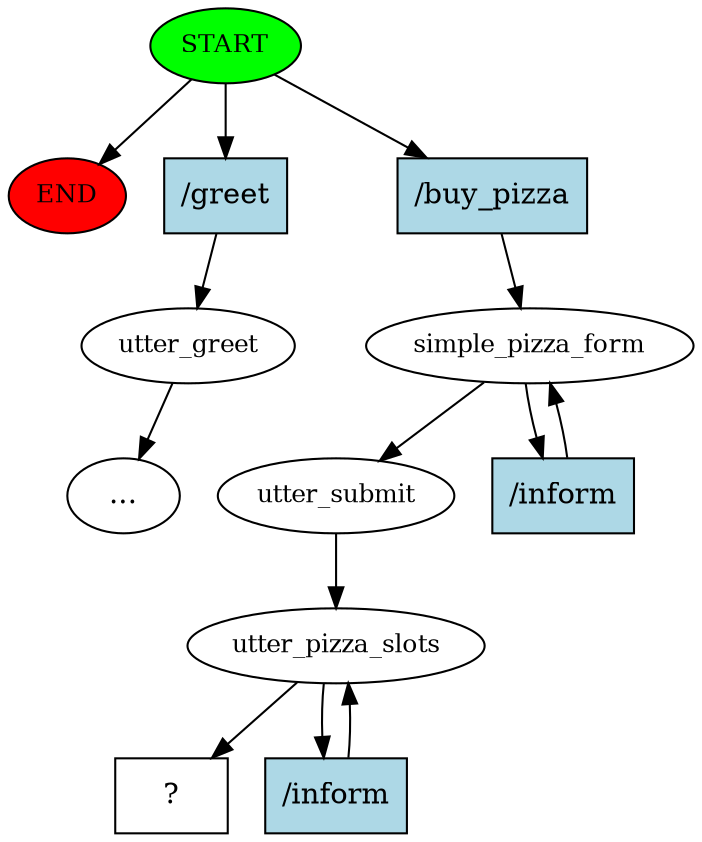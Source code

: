 digraph  {
0 [class="start active", fillcolor=green, fontsize=12, label=START, style=filled];
"-1" [class=end, fillcolor=red, fontsize=12, label=END, style=filled];
1 [class="", fontsize=12, label=utter_greet];
"-10" [class=ellipsis, label="..."];
9 [class=active, fontsize=12, label=simple_pizza_form];
12 [class=active, fontsize=12, label=utter_submit];
13 [class=active, fontsize=12, label=utter_pizza_slots];
15 [class="intent dashed active", label="  ?  ", shape=rect];
16 [class=intent, fillcolor=lightblue, label="/greet", shape=rect, style=filled];
17 [class="intent active", fillcolor=lightblue, label="/buy_pizza", shape=rect, style=filled];
18 [class="intent active", fillcolor=lightblue, label="/inform", shape=rect, style=filled];
19 [class="intent active", fillcolor=lightblue, label="/inform", shape=rect, style=filled];
0 -> "-1"  [class="", key=NONE, label=""];
0 -> 16  [class="", key=0];
0 -> 17  [class=active, key=0];
1 -> "-10"  [class="", key=NONE, label=""];
9 -> 12  [class=active, key=NONE, label=""];
9 -> 18  [class=active, key=0];
12 -> 13  [class=active, key=NONE, label=""];
13 -> 15  [class=active, key=NONE, label=""];
13 -> 19  [class=active, key=0];
16 -> 1  [class="", key=0];
17 -> 9  [class=active, key=0];
18 -> 9  [class=active, key=0];
19 -> 13  [class=active, key=0];
}
